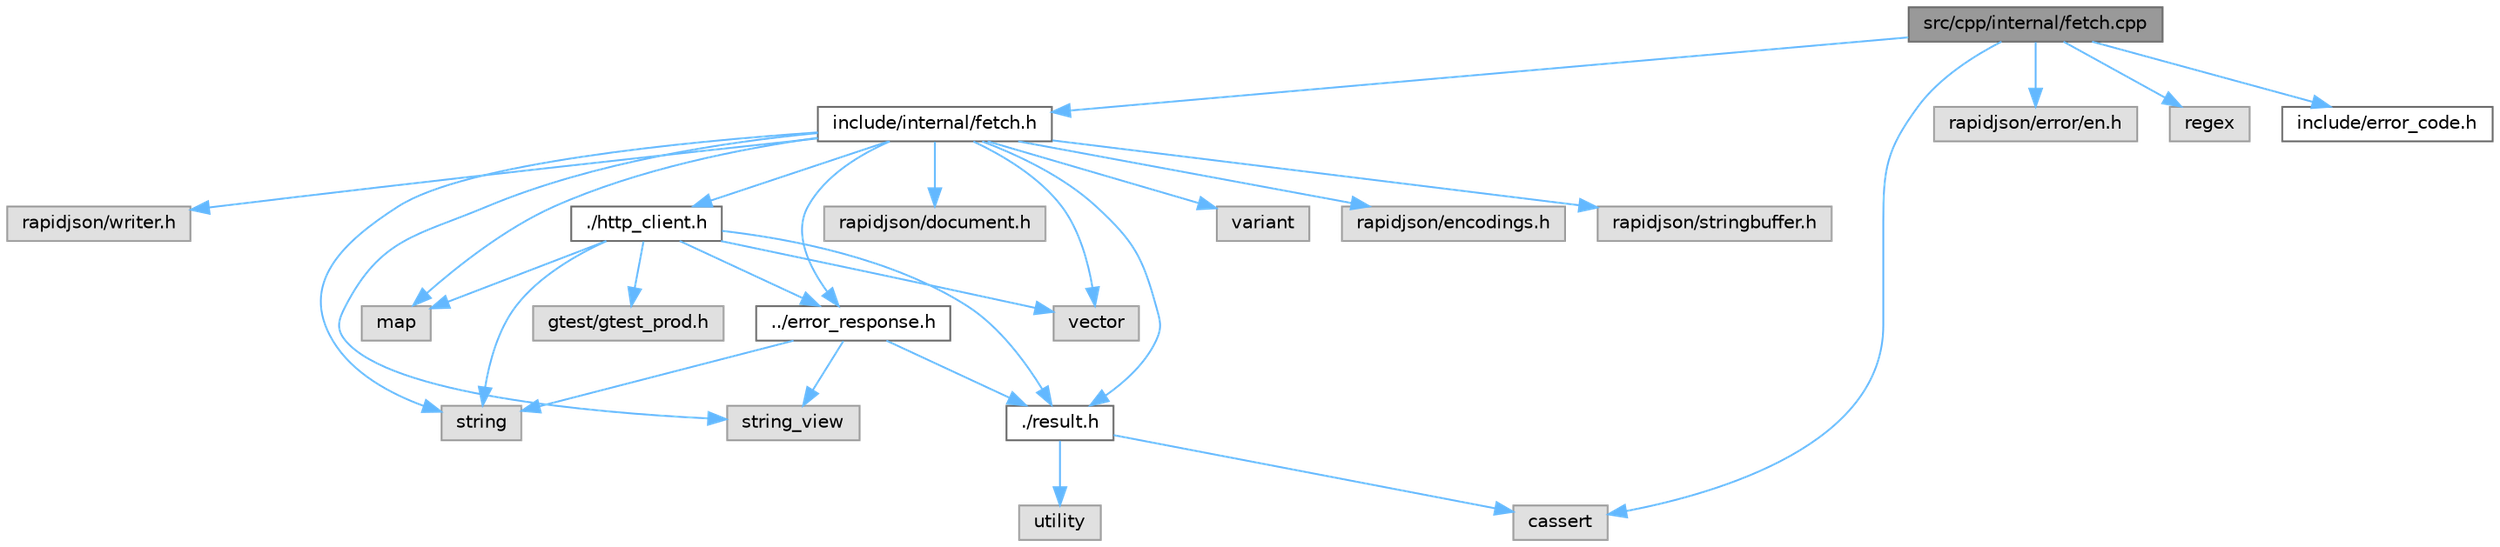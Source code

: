 digraph "src/cpp/internal/fetch.cpp"
{
 // LATEX_PDF_SIZE
  bgcolor="transparent";
  edge [fontname=Helvetica,fontsize=10,labelfontname=Helvetica,labelfontsize=10];
  node [fontname=Helvetica,fontsize=10,shape=box,height=0.2,width=0.4];
  Node1 [label="src/cpp/internal/fetch.cpp",height=0.2,width=0.4,color="gray40", fillcolor="grey60", style="filled", fontcolor="black",tooltip=" "];
  Node1 -> Node2 [color="steelblue1",style="solid"];
  Node2 [label="include/internal/fetch.h",height=0.2,width=0.4,color="grey40", fillcolor="white", style="filled",URL="$fetch_8h.html",tooltip="fetch.hの実装"];
  Node2 -> Node3 [color="steelblue1",style="solid"];
  Node3 [label="rapidjson/document.h",height=0.2,width=0.4,color="grey60", fillcolor="#E0E0E0", style="filled",tooltip=" "];
  Node2 -> Node4 [color="steelblue1",style="solid"];
  Node4 [label="rapidjson/encodings.h",height=0.2,width=0.4,color="grey60", fillcolor="#E0E0E0", style="filled",tooltip=" "];
  Node2 -> Node5 [color="steelblue1",style="solid"];
  Node5 [label="rapidjson/stringbuffer.h",height=0.2,width=0.4,color="grey60", fillcolor="#E0E0E0", style="filled",tooltip=" "];
  Node2 -> Node6 [color="steelblue1",style="solid"];
  Node6 [label="rapidjson/writer.h",height=0.2,width=0.4,color="grey60", fillcolor="#E0E0E0", style="filled",tooltip=" "];
  Node2 -> Node7 [color="steelblue1",style="solid"];
  Node7 [label="map",height=0.2,width=0.4,color="grey60", fillcolor="#E0E0E0", style="filled",tooltip=" "];
  Node2 -> Node8 [color="steelblue1",style="solid"];
  Node8 [label="string",height=0.2,width=0.4,color="grey60", fillcolor="#E0E0E0", style="filled",tooltip=" "];
  Node2 -> Node9 [color="steelblue1",style="solid"];
  Node9 [label="string_view",height=0.2,width=0.4,color="grey60", fillcolor="#E0E0E0", style="filled",tooltip=" "];
  Node2 -> Node10 [color="steelblue1",style="solid"];
  Node10 [label="variant",height=0.2,width=0.4,color="grey60", fillcolor="#E0E0E0", style="filled",tooltip=" "];
  Node2 -> Node11 [color="steelblue1",style="solid"];
  Node11 [label="vector",height=0.2,width=0.4,color="grey60", fillcolor="#E0E0E0", style="filled",tooltip=" "];
  Node2 -> Node12 [color="steelblue1",style="solid"];
  Node12 [label="./http_client.h",height=0.2,width=0.4,color="grey40", fillcolor="white", style="filled",URL="$http__client_8h.html",tooltip="HTTPクライアント。"];
  Node12 -> Node13 [color="steelblue1",style="solid"];
  Node13 [label="gtest/gtest_prod.h",height=0.2,width=0.4,color="grey60", fillcolor="#E0E0E0", style="filled",tooltip=" "];
  Node12 -> Node7 [color="steelblue1",style="solid"];
  Node12 -> Node8 [color="steelblue1",style="solid"];
  Node12 -> Node11 [color="steelblue1",style="solid"];
  Node12 -> Node14 [color="steelblue1",style="solid"];
  Node14 [label="../error_response.h",height=0.2,width=0.4,color="grey40", fillcolor="white", style="filled",URL="$error__response_8h.html",tooltip="Error response."];
  Node14 -> Node8 [color="steelblue1",style="solid"];
  Node14 -> Node9 [color="steelblue1",style="solid"];
  Node14 -> Node15 [color="steelblue1",style="solid"];
  Node15 [label="./result.h",height=0.2,width=0.4,color="grey40", fillcolor="white", style="filled",URL="$result_8h.html",tooltip="Define type to represent the result, inspired by Rust's \"Result\"."];
  Node15 -> Node16 [color="steelblue1",style="solid"];
  Node16 [label="cassert",height=0.2,width=0.4,color="grey60", fillcolor="#E0E0E0", style="filled",tooltip=" "];
  Node15 -> Node17 [color="steelblue1",style="solid"];
  Node17 [label="utility",height=0.2,width=0.4,color="grey60", fillcolor="#E0E0E0", style="filled",tooltip=" "];
  Node12 -> Node15 [color="steelblue1",style="solid"];
  Node2 -> Node14 [color="steelblue1",style="solid"];
  Node2 -> Node15 [color="steelblue1",style="solid"];
  Node1 -> Node18 [color="steelblue1",style="solid"];
  Node18 [label="rapidjson/error/en.h",height=0.2,width=0.4,color="grey60", fillcolor="#E0E0E0", style="filled",tooltip=" "];
  Node1 -> Node16 [color="steelblue1",style="solid"];
  Node1 -> Node19 [color="steelblue1",style="solid"];
  Node19 [label="regex",height=0.2,width=0.4,color="grey60", fillcolor="#E0E0E0", style="filled",tooltip=" "];
  Node1 -> Node20 [color="steelblue1",style="solid"];
  Node20 [label="include/error_code.h",height=0.2,width=0.4,color="grey40", fillcolor="white", style="filled",URL="$error__code_8h.html",tooltip="Define error codes."];
}

